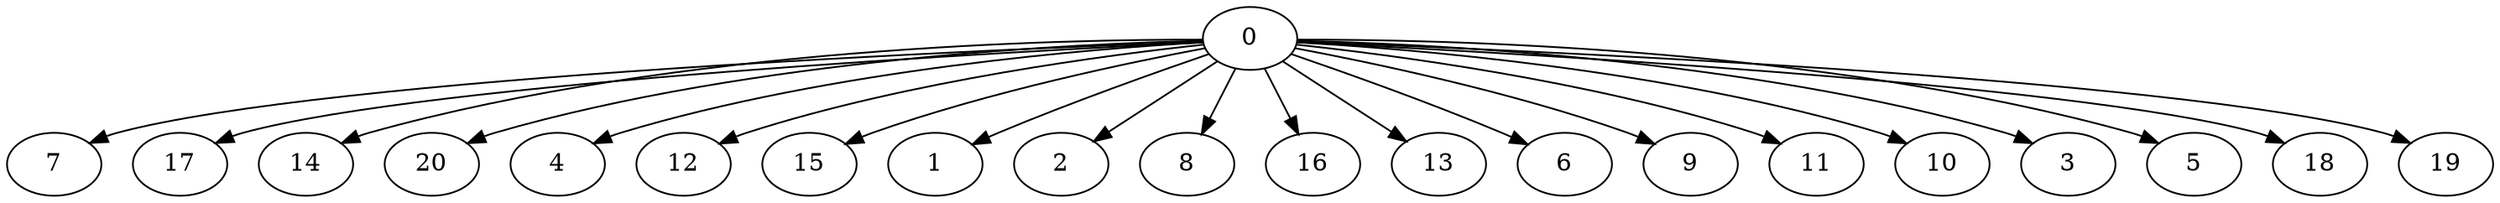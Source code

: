 digraph "Fork_Nodes_21_CCR_9.98_WeightType_Random" {
	graph ["Duplicate states"=0,
		GraphType=Fork,
		"Max states in OPEN"=0,
		Modes="120000ms; topo-ordered tasks, ; Pruning: task equivalence, fixed order ready list, ; F-value: ; Optimisation: best schedule length (\
SL) optimisation on equal, ",
		NumberOfTasks=21,
		"Pruned using list schedule length"=3049,
		"States removed from OPEN"=0,
		TargetSystem="Homogeneous-4",
		"Time to schedule (ms)"=245,
		"Total idle time"=103,
		"Total schedule length"=66,
		"Total sequential time"=114,
		"Total states created"=9008
	];
	0	["Finish time"=2,
		Processor=0,
		"Start time"=0,
		Weight=2];
	7	["Finish time"=29,
		Processor=0,
		"Start time"=19,
		Weight=10];
	0 -> 7	[Weight=73];
	17	["Finish time"=12,
		Processor=0,
		"Start time"=2,
		Weight=10];
	0 -> 17	[Weight=55];
	14	["Finish time"=47,
		Processor=1,
		"Start time"=38,
		Weight=9];
	0 -> 14	[Weight=36];
	20	["Finish time"=29,
		Processor=2,
		"Start time"=20,
		Weight=9];
	0 -> 20	[Weight=18];
	4	["Finish time"=57,
		Processor=0,
		"Start time"=49,
		Weight=8];
	0 -> 4	[Weight=91];
	12	["Finish time"=19,
		Processor=0,
		"Start time"=12,
		Weight=7];
	0 -> 12	[Weight=64];
	15	["Finish time"=45,
		Processor=3,
		"Start time"=38,
		Weight=7];
	0 -> 15	[Weight=36];
	1	["Finish time"=63,
		Processor=1,
		"Start time"=57,
		Weight=6];
	0 -> 1	[Weight=55];
	2	["Finish time"=41,
		Processor=0,
		"Start time"=35,
		Weight=6];
	0 -> 2	[Weight=82];
	8	["Finish time"=63,
		Processor=0,
		"Start time"=57,
		Weight=6];
	0 -> 8	[Weight=91];
	16	["Finish time"=35,
		Processor=0,
		"Start time"=29,
		Weight=6];
	0 -> 16	[Weight=73];
	13	["Finish time"=34,
		Processor=3,
		"Start time"=29,
		Weight=5];
	0 -> 13	[Weight=27];
	6	["Finish time"=45,
		Processor=0,
		"Start time"=41,
		Weight=4];
	0 -> 6	[Weight=82];
	9	["Finish time"=49,
		Processor=0,
		"Start time"=45,
		Weight=4];
	0 -> 9	[Weight=82];
	11	["Finish time"=52,
		Processor=3,
		"Start time"=48,
		Weight=4];
	0 -> 11	[Weight=46];
	10	["Finish time"=66,
		Processor=0,
		"Start time"=63,
		Weight=3];
	0 -> 10	[Weight=91];
	3	["Finish time"=22,
		Processor=3,
		"Start time"=20,
		Weight=2];
	0 -> 3	[Weight=18];
	5	["Finish time"=36,
		Processor=3,
		"Start time"=34,
		Weight=2];
	0 -> 5	[Weight=27];
	18	["Finish time"=59,
		Processor=3,
		"Start time"=57,
		Weight=2];
	0 -> 18	[Weight=55];
	19	["Finish time"=47,
		Processor=3,
		"Start time"=45,
		Weight=2];
	0 -> 19	[Weight=36];
}

